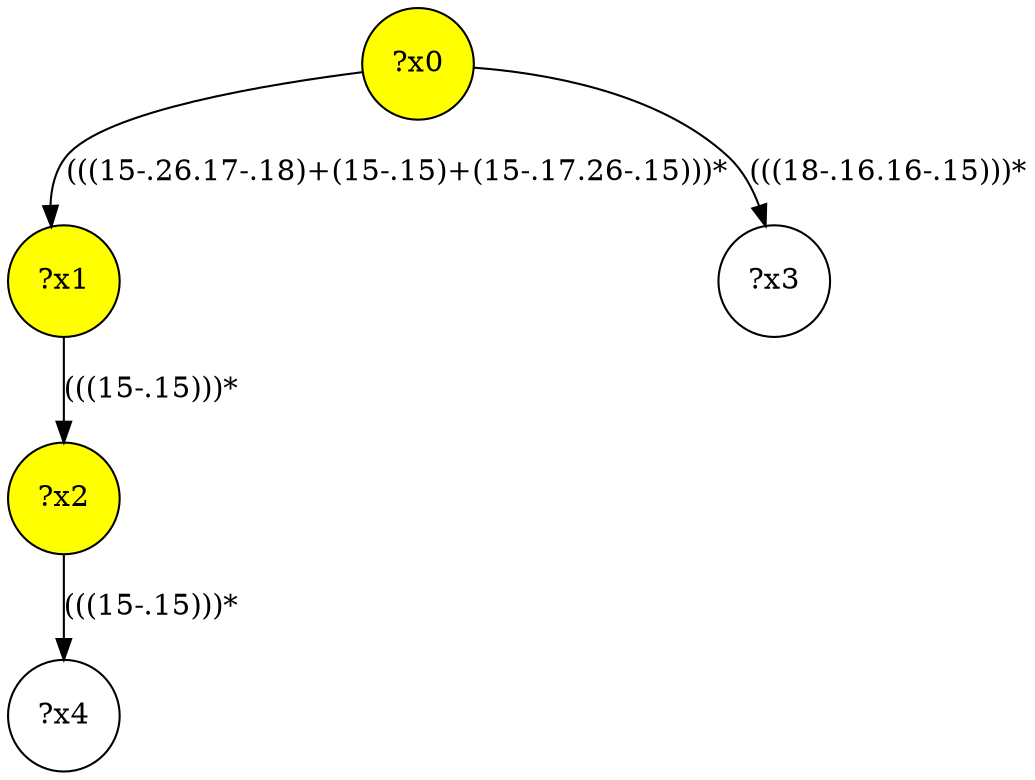digraph g {
	x1 [fillcolor="yellow", style="filled," shape=circle, label="?x1"];
	x2 [fillcolor="yellow", style="filled," shape=circle, label="?x2"];
	x0 [fillcolor="yellow", style="filled," shape=circle, label="?x0"];
	x0 -> x1 [label="(((15-.26.17-.18)+(15-.15)+(15-.17.26-.15)))*"];
	x1 -> x2 [label="(((15-.15)))*"];
	x3 [shape=circle, label="?x3"];
	x0 -> x3 [label="(((18-.16.16-.15)))*"];
	x4 [shape=circle, label="?x4"];
	x2 -> x4 [label="(((15-.15)))*"];
}
